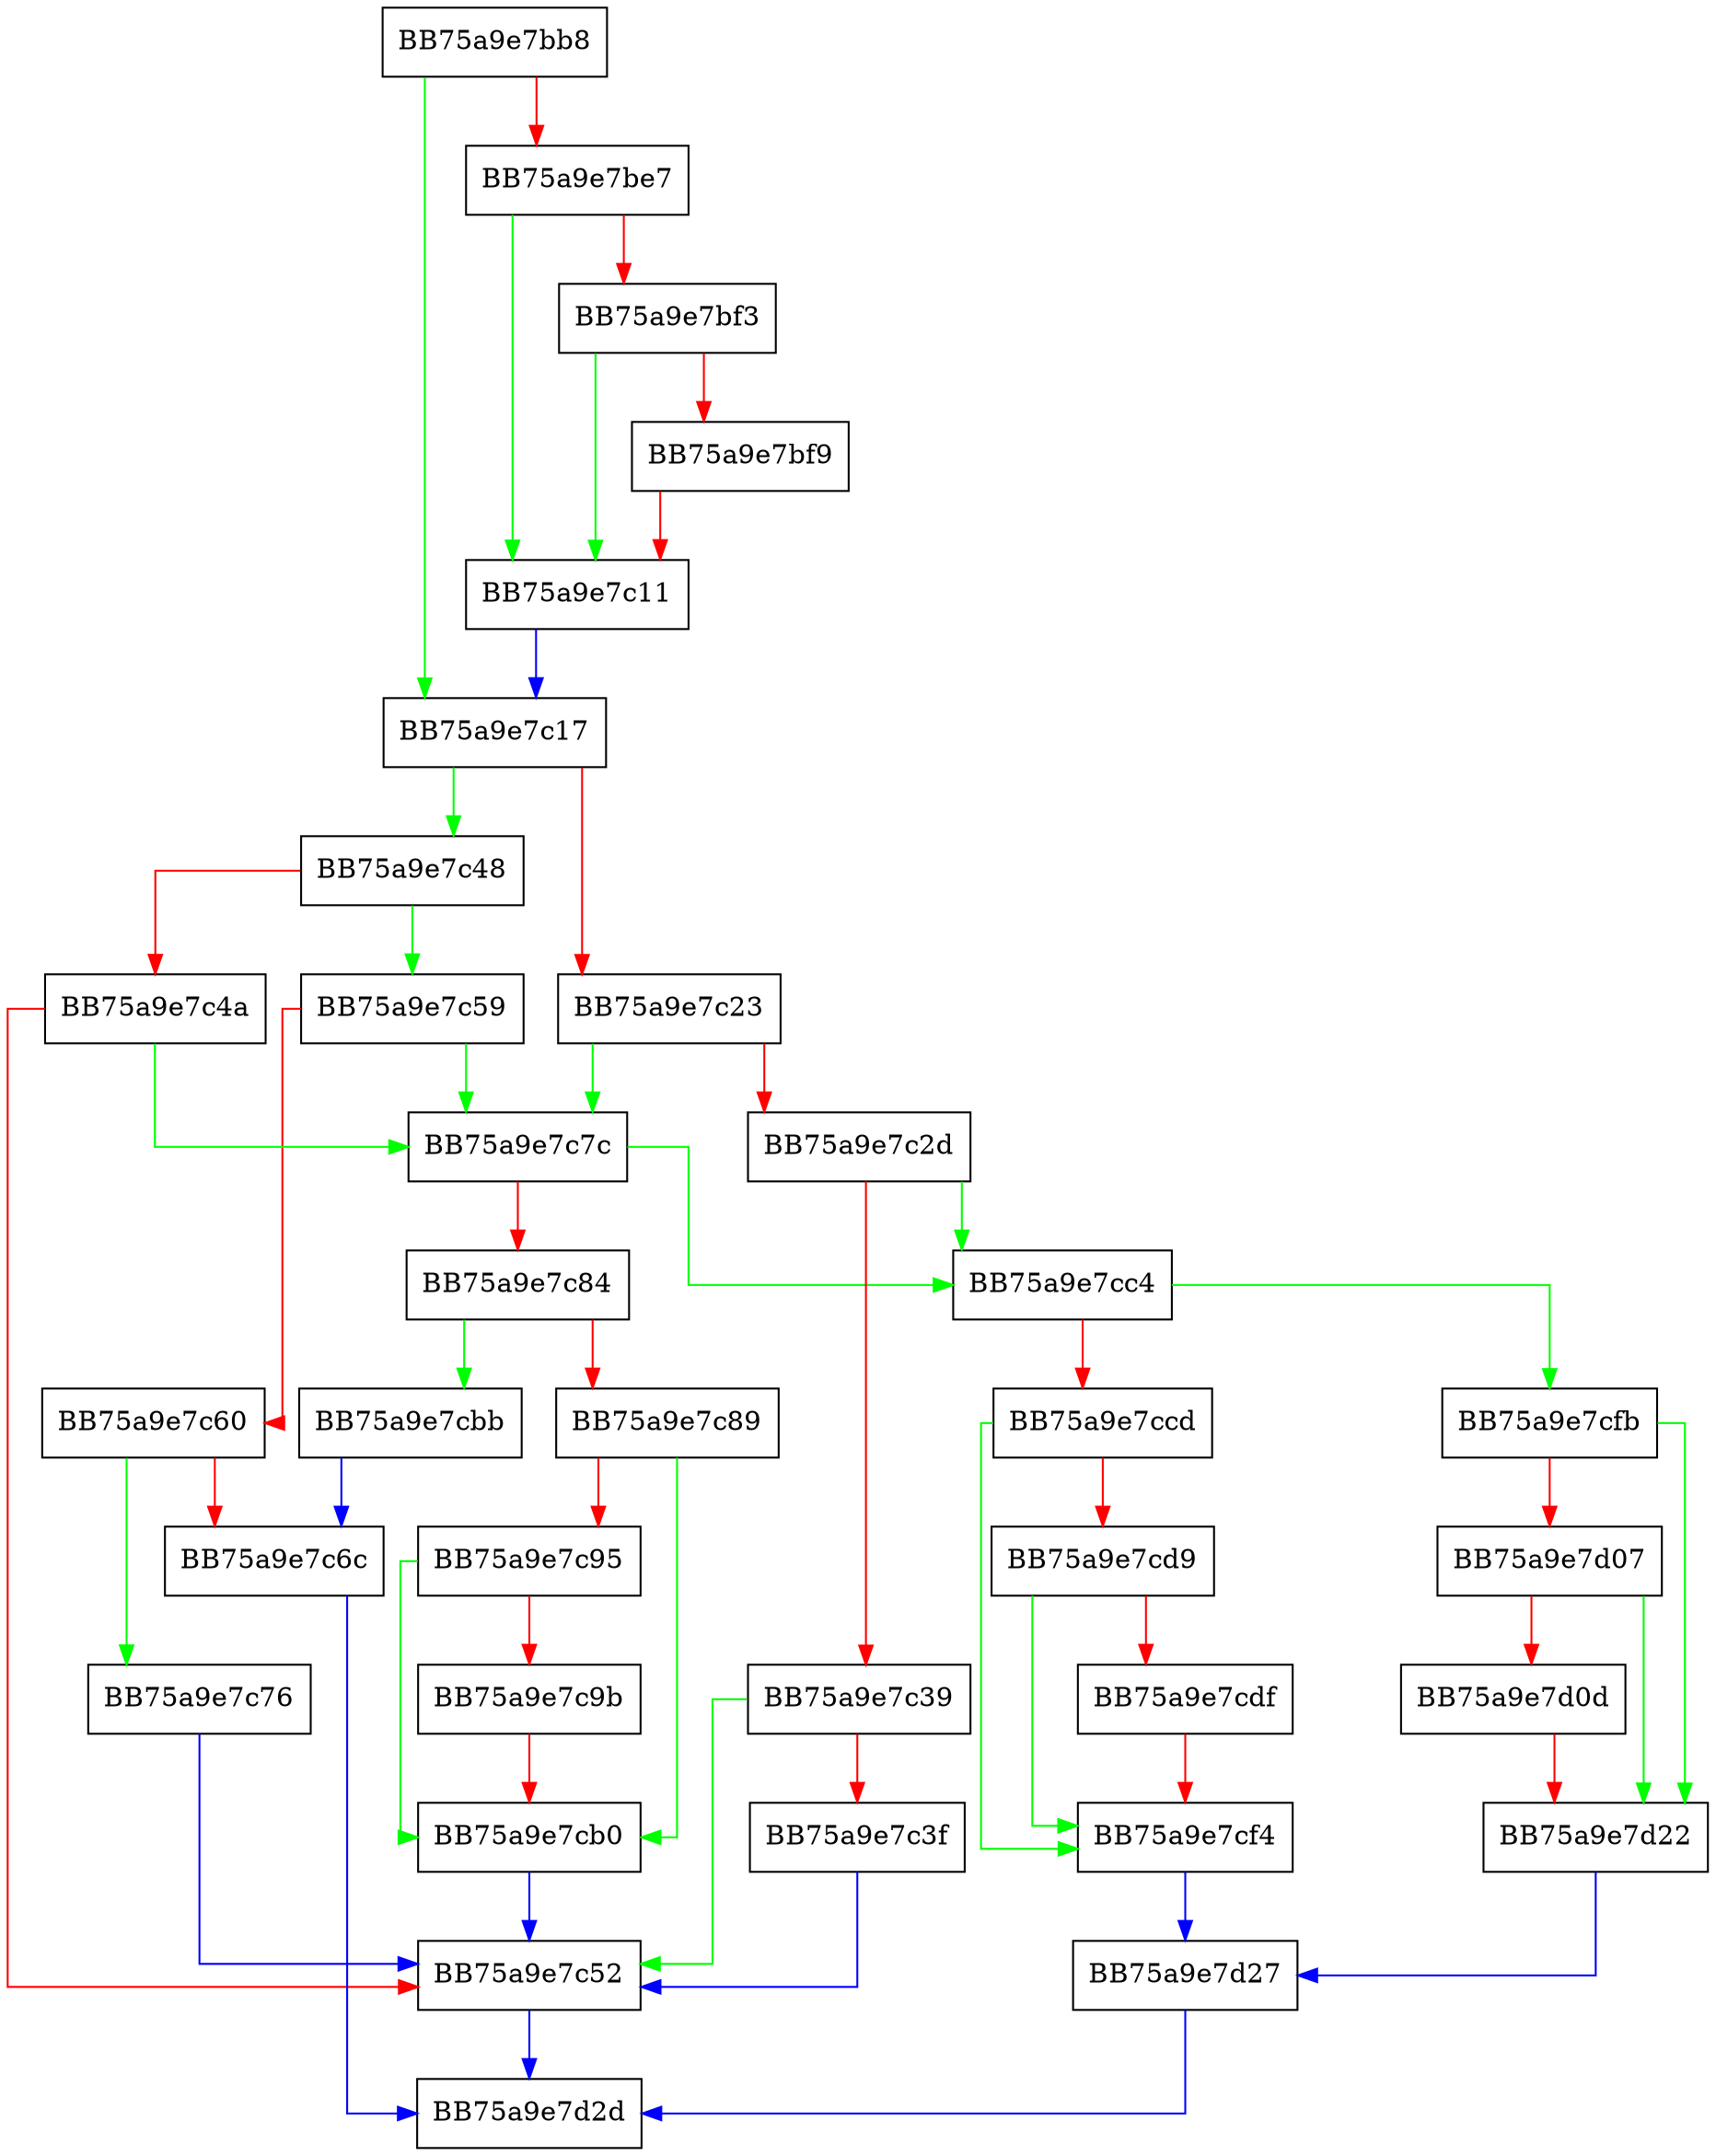 digraph RegAdjustMultiStringValue {
  node [shape="box"];
  graph [splines=ortho];
  BB75a9e7bb8 -> BB75a9e7c17 [color="green"];
  BB75a9e7bb8 -> BB75a9e7be7 [color="red"];
  BB75a9e7be7 -> BB75a9e7c11 [color="green"];
  BB75a9e7be7 -> BB75a9e7bf3 [color="red"];
  BB75a9e7bf3 -> BB75a9e7c11 [color="green"];
  BB75a9e7bf3 -> BB75a9e7bf9 [color="red"];
  BB75a9e7bf9 -> BB75a9e7c11 [color="red"];
  BB75a9e7c11 -> BB75a9e7c17 [color="blue"];
  BB75a9e7c17 -> BB75a9e7c48 [color="green"];
  BB75a9e7c17 -> BB75a9e7c23 [color="red"];
  BB75a9e7c23 -> BB75a9e7c7c [color="green"];
  BB75a9e7c23 -> BB75a9e7c2d [color="red"];
  BB75a9e7c2d -> BB75a9e7cc4 [color="green"];
  BB75a9e7c2d -> BB75a9e7c39 [color="red"];
  BB75a9e7c39 -> BB75a9e7c52 [color="green"];
  BB75a9e7c39 -> BB75a9e7c3f [color="red"];
  BB75a9e7c3f -> BB75a9e7c52 [color="blue"];
  BB75a9e7c48 -> BB75a9e7c59 [color="green"];
  BB75a9e7c48 -> BB75a9e7c4a [color="red"];
  BB75a9e7c4a -> BB75a9e7c7c [color="green"];
  BB75a9e7c4a -> BB75a9e7c52 [color="red"];
  BB75a9e7c52 -> BB75a9e7d2d [color="blue"];
  BB75a9e7c59 -> BB75a9e7c7c [color="green"];
  BB75a9e7c59 -> BB75a9e7c60 [color="red"];
  BB75a9e7c60 -> BB75a9e7c76 [color="green"];
  BB75a9e7c60 -> BB75a9e7c6c [color="red"];
  BB75a9e7c6c -> BB75a9e7d2d [color="blue"];
  BB75a9e7c76 -> BB75a9e7c52 [color="blue"];
  BB75a9e7c7c -> BB75a9e7cc4 [color="green"];
  BB75a9e7c7c -> BB75a9e7c84 [color="red"];
  BB75a9e7c84 -> BB75a9e7cbb [color="green"];
  BB75a9e7c84 -> BB75a9e7c89 [color="red"];
  BB75a9e7c89 -> BB75a9e7cb0 [color="green"];
  BB75a9e7c89 -> BB75a9e7c95 [color="red"];
  BB75a9e7c95 -> BB75a9e7cb0 [color="green"];
  BB75a9e7c95 -> BB75a9e7c9b [color="red"];
  BB75a9e7c9b -> BB75a9e7cb0 [color="red"];
  BB75a9e7cb0 -> BB75a9e7c52 [color="blue"];
  BB75a9e7cbb -> BB75a9e7c6c [color="blue"];
  BB75a9e7cc4 -> BB75a9e7cfb [color="green"];
  BB75a9e7cc4 -> BB75a9e7ccd [color="red"];
  BB75a9e7ccd -> BB75a9e7cf4 [color="green"];
  BB75a9e7ccd -> BB75a9e7cd9 [color="red"];
  BB75a9e7cd9 -> BB75a9e7cf4 [color="green"];
  BB75a9e7cd9 -> BB75a9e7cdf [color="red"];
  BB75a9e7cdf -> BB75a9e7cf4 [color="red"];
  BB75a9e7cf4 -> BB75a9e7d27 [color="blue"];
  BB75a9e7cfb -> BB75a9e7d22 [color="green"];
  BB75a9e7cfb -> BB75a9e7d07 [color="red"];
  BB75a9e7d07 -> BB75a9e7d22 [color="green"];
  BB75a9e7d07 -> BB75a9e7d0d [color="red"];
  BB75a9e7d0d -> BB75a9e7d22 [color="red"];
  BB75a9e7d22 -> BB75a9e7d27 [color="blue"];
  BB75a9e7d27 -> BB75a9e7d2d [color="blue"];
}